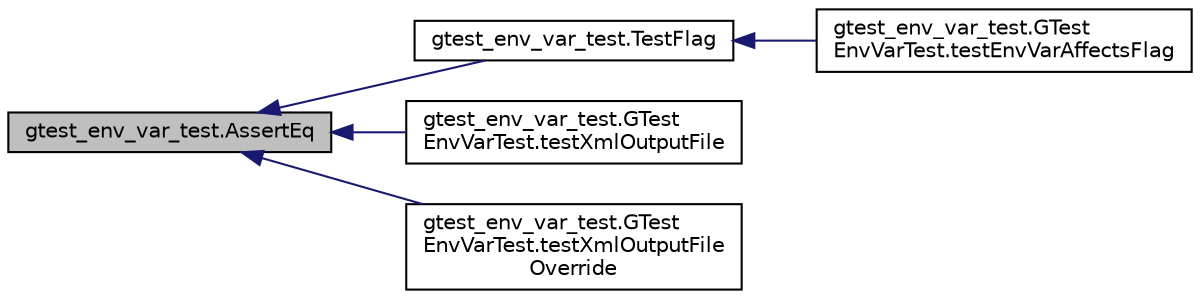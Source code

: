 digraph "gtest_env_var_test.AssertEq"
{
  edge [fontname="Helvetica",fontsize="10",labelfontname="Helvetica",labelfontsize="10"];
  node [fontname="Helvetica",fontsize="10",shape=record];
  rankdir="LR";
  Node1 [label="gtest_env_var_test.AssertEq",height=0.2,width=0.4,color="black", fillcolor="grey75", style="filled", fontcolor="black"];
  Node1 -> Node2 [dir="back",color="midnightblue",fontsize="10",style="solid",fontname="Helvetica"];
  Node2 [label="gtest_env_var_test.TestFlag",height=0.2,width=0.4,color="black", fillcolor="white", style="filled",URL="$dd/d84/namespacegtest__env__var__test.html#aa7bb6bbb50ba35349bbdae6d881faee8"];
  Node2 -> Node3 [dir="back",color="midnightblue",fontsize="10",style="solid",fontname="Helvetica"];
  Node3 [label="gtest_env_var_test.GTest\lEnvVarTest.testEnvVarAffectsFlag",height=0.2,width=0.4,color="black", fillcolor="white", style="filled",URL="$de/db1/classgtest__env__var__test_1_1_g_test_env_var_test.html#ad169061caa22a6cd510535d6da94b97e"];
  Node1 -> Node4 [dir="back",color="midnightblue",fontsize="10",style="solid",fontname="Helvetica"];
  Node4 [label="gtest_env_var_test.GTest\lEnvVarTest.testXmlOutputFile",height=0.2,width=0.4,color="black", fillcolor="white", style="filled",URL="$de/db1/classgtest__env__var__test_1_1_g_test_env_var_test.html#ae2f623209c115e094965e606cd34eec4"];
  Node1 -> Node5 [dir="back",color="midnightblue",fontsize="10",style="solid",fontname="Helvetica"];
  Node5 [label="gtest_env_var_test.GTest\lEnvVarTest.testXmlOutputFile\lOverride",height=0.2,width=0.4,color="black", fillcolor="white", style="filled",URL="$de/db1/classgtest__env__var__test_1_1_g_test_env_var_test.html#ae41b9b9569eb327d5886cb811c2995a7"];
}
